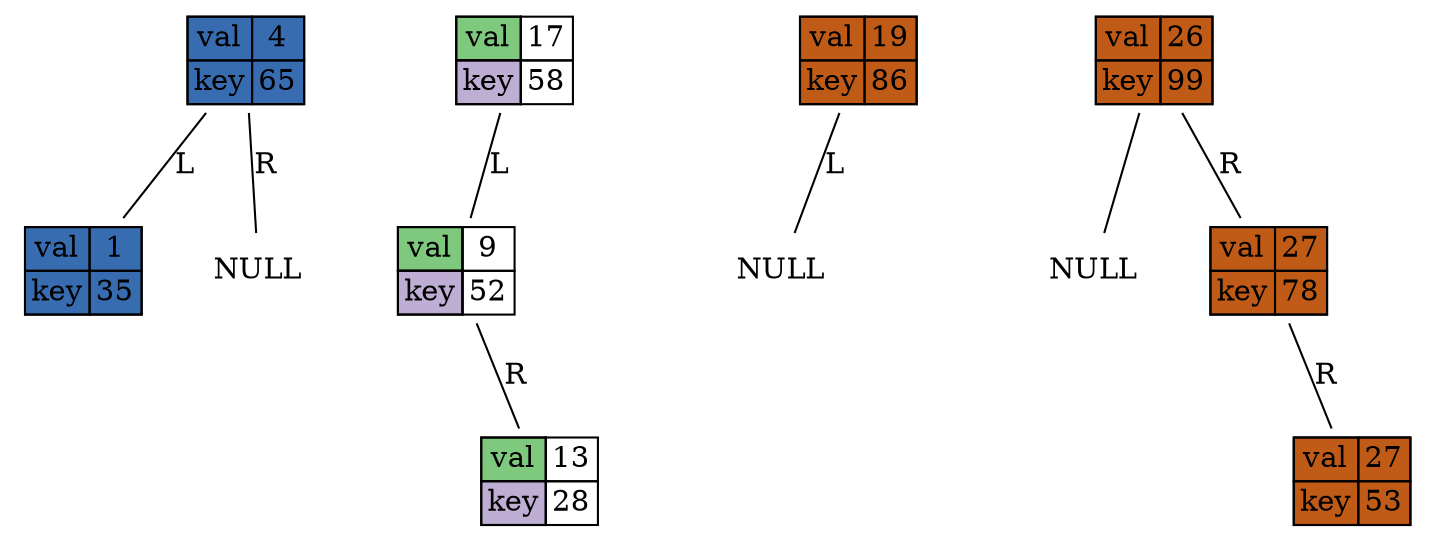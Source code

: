 graph g {
    node[shape=plaintext colorscheme=accent8 ];
    //4 --9[label="L"];
    9;
    3;
    4--x6[label="L"];
    6--x5;
    //6 --4[label="L"];
    4 --x1[style=invis];
    x1[style=invis];
    9 --1[label="L"];
    9--x7[label="R"];
    //9 --3[label="R"];
    3 --5[label="L"];
    3 --x2[style=invis];
    x2[style=invis];
    5 --x3[style=invis];
    x3[style=invis];
    5 --7[label="R"];
    6 --8[label="R"];
    8 --x4[style=invis];
    x4[style=invis];
    8 --2[label="R"];

    x5[label="NULL"];
    x6[label="NULL"];
    x7[label="NULL"];

    1[ label=< <TABLE CELLBORDER="1" BORDER="0" CELLSPACING="0" CELLPADDING="2" BGCOLOR="5">
        <tr> <td >val</td> <td>1</td> </tr> 
        <tr> <td >key</td> <td>35</td> 
        </tr>
        </TABLE> >
    ];
    2[ label=< <TABLE CELLBORDER="1" BORDER="0" CELLSPACING="0" CELLPADDING="2" 
BGCOLOR="7" >
        <tr> <td >val</td> <td>27</td> </tr>
        <tr> <td >key</td> <td>53</td> </tr>
        </TABLE> >
    ];
    3[ label=< <TABLE CELLBORDER="1" BORDER="0" CELLSPACING="0" CELLPADDING="2">
        <tr> <td BGCOLOR="1">val</td> <td>17</td> </tr>
        <tr> <td BGCOLOR="2">key</td> <td>58</td> </tr>
        </TABLE> >
    ];
    4[ label=< <TABLE CELLBORDER="1" BORDER="0" CELLSPACING="0" CELLPADDING="2" BGCOLOR="7">
        <tr> <td >val</td> <td >19</td> </tr>
        <tr> <td >key</td> <td>86</td> </tr>
        </TABLE> >
    ];
    5[ label=< <TABLE CELLBORDER="1" BORDER="0" CELLSPACING="0" CELLPADDING="2">
        <tr> <td BGCOLOR="1">val</td> <td>9</td> </tr>
        <tr> <td BGCOLOR="2">key</td> <td>52</td> </tr>
        </TABLE> >
    ];
    6[ label=< <TABLE CELLBORDER="1" BORDER="0" CELLSPACING="0" CELLPADDING="2" BGCOLOR="7">
        <tr> 
            <td >val</td> 
            <td >26</td> </tr>
        <tr> 
            <td >key</td> 
            <td >99</td> 
        </tr>
        </TABLE> >
    ];
    7[ label=< <TABLE CELLBORDER="1" BORDER="0" CELLSPACING="0" CELLPADDING="2">
        <tr> <td BGCOLOR="1">val</td> <td>13</td> </tr>
        <tr> <td BGCOLOR="2">key</td> <td>28</td> </tr>
        </TABLE> >
    ];
    8[ label=< <TABLE CELLBORDER="1" BORDER="0" CELLSPACING="0" CELLPADDING="2" BGCOLOR="7">
        <tr> <td >val</td> <td>27</td> </tr>
        <tr> <td >key</td> <td>78</td> </tr>
        </TABLE> >
    ];
    9[ label=< <TABLE CELLBORDER="1" BORDER="0" CELLSPACING="0" CELLPADDING="2" BGCOLOR="5">
        <tr> <td >val</td> <td>4</td> </tr>
        <tr> <td >key</td> <td>65</td> </tr>
        </TABLE> >
    ];
}
